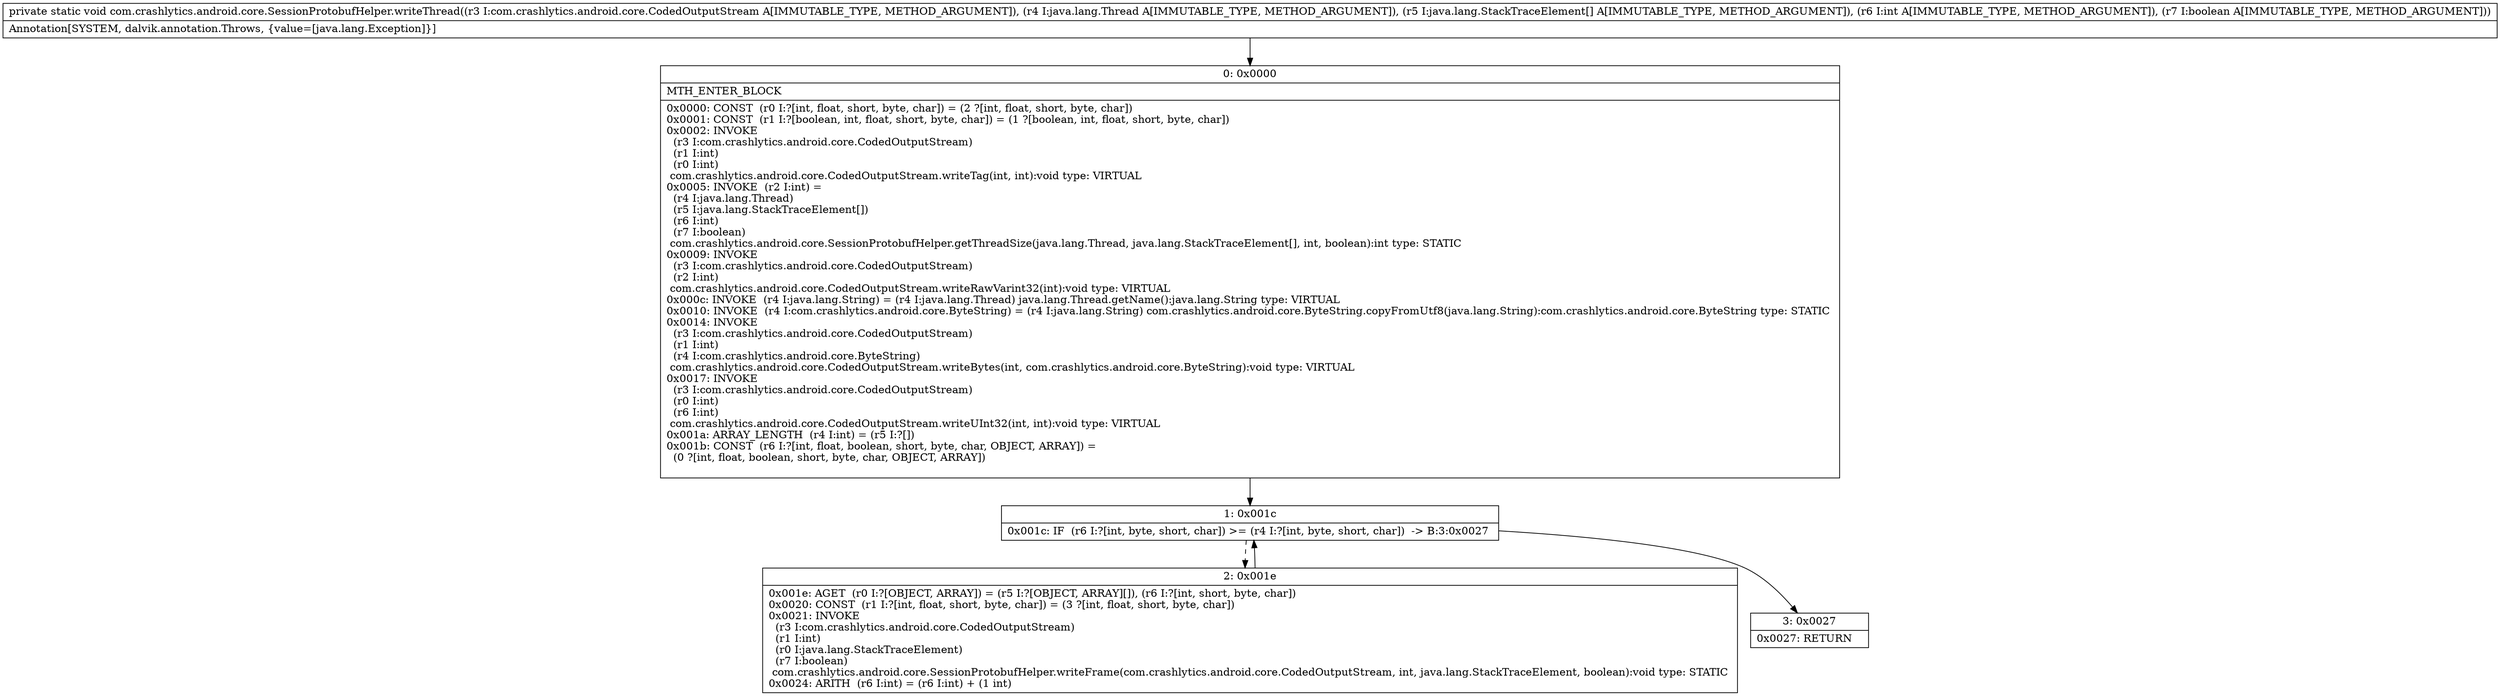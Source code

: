 digraph "CFG forcom.crashlytics.android.core.SessionProtobufHelper.writeThread(Lcom\/crashlytics\/android\/core\/CodedOutputStream;Ljava\/lang\/Thread;[Ljava\/lang\/StackTraceElement;IZ)V" {
Node_0 [shape=record,label="{0\:\ 0x0000|MTH_ENTER_BLOCK\l|0x0000: CONST  (r0 I:?[int, float, short, byte, char]) = (2 ?[int, float, short, byte, char]) \l0x0001: CONST  (r1 I:?[boolean, int, float, short, byte, char]) = (1 ?[boolean, int, float, short, byte, char]) \l0x0002: INVOKE  \l  (r3 I:com.crashlytics.android.core.CodedOutputStream)\l  (r1 I:int)\l  (r0 I:int)\l com.crashlytics.android.core.CodedOutputStream.writeTag(int, int):void type: VIRTUAL \l0x0005: INVOKE  (r2 I:int) = \l  (r4 I:java.lang.Thread)\l  (r5 I:java.lang.StackTraceElement[])\l  (r6 I:int)\l  (r7 I:boolean)\l com.crashlytics.android.core.SessionProtobufHelper.getThreadSize(java.lang.Thread, java.lang.StackTraceElement[], int, boolean):int type: STATIC \l0x0009: INVOKE  \l  (r3 I:com.crashlytics.android.core.CodedOutputStream)\l  (r2 I:int)\l com.crashlytics.android.core.CodedOutputStream.writeRawVarint32(int):void type: VIRTUAL \l0x000c: INVOKE  (r4 I:java.lang.String) = (r4 I:java.lang.Thread) java.lang.Thread.getName():java.lang.String type: VIRTUAL \l0x0010: INVOKE  (r4 I:com.crashlytics.android.core.ByteString) = (r4 I:java.lang.String) com.crashlytics.android.core.ByteString.copyFromUtf8(java.lang.String):com.crashlytics.android.core.ByteString type: STATIC \l0x0014: INVOKE  \l  (r3 I:com.crashlytics.android.core.CodedOutputStream)\l  (r1 I:int)\l  (r4 I:com.crashlytics.android.core.ByteString)\l com.crashlytics.android.core.CodedOutputStream.writeBytes(int, com.crashlytics.android.core.ByteString):void type: VIRTUAL \l0x0017: INVOKE  \l  (r3 I:com.crashlytics.android.core.CodedOutputStream)\l  (r0 I:int)\l  (r6 I:int)\l com.crashlytics.android.core.CodedOutputStream.writeUInt32(int, int):void type: VIRTUAL \l0x001a: ARRAY_LENGTH  (r4 I:int) = (r5 I:?[]) \l0x001b: CONST  (r6 I:?[int, float, boolean, short, byte, char, OBJECT, ARRAY]) = \l  (0 ?[int, float, boolean, short, byte, char, OBJECT, ARRAY])\l \l}"];
Node_1 [shape=record,label="{1\:\ 0x001c|0x001c: IF  (r6 I:?[int, byte, short, char]) \>= (r4 I:?[int, byte, short, char])  \-\> B:3:0x0027 \l}"];
Node_2 [shape=record,label="{2\:\ 0x001e|0x001e: AGET  (r0 I:?[OBJECT, ARRAY]) = (r5 I:?[OBJECT, ARRAY][]), (r6 I:?[int, short, byte, char]) \l0x0020: CONST  (r1 I:?[int, float, short, byte, char]) = (3 ?[int, float, short, byte, char]) \l0x0021: INVOKE  \l  (r3 I:com.crashlytics.android.core.CodedOutputStream)\l  (r1 I:int)\l  (r0 I:java.lang.StackTraceElement)\l  (r7 I:boolean)\l com.crashlytics.android.core.SessionProtobufHelper.writeFrame(com.crashlytics.android.core.CodedOutputStream, int, java.lang.StackTraceElement, boolean):void type: STATIC \l0x0024: ARITH  (r6 I:int) = (r6 I:int) + (1 int) \l}"];
Node_3 [shape=record,label="{3\:\ 0x0027|0x0027: RETURN   \l}"];
MethodNode[shape=record,label="{private static void com.crashlytics.android.core.SessionProtobufHelper.writeThread((r3 I:com.crashlytics.android.core.CodedOutputStream A[IMMUTABLE_TYPE, METHOD_ARGUMENT]), (r4 I:java.lang.Thread A[IMMUTABLE_TYPE, METHOD_ARGUMENT]), (r5 I:java.lang.StackTraceElement[] A[IMMUTABLE_TYPE, METHOD_ARGUMENT]), (r6 I:int A[IMMUTABLE_TYPE, METHOD_ARGUMENT]), (r7 I:boolean A[IMMUTABLE_TYPE, METHOD_ARGUMENT]))  | Annotation[SYSTEM, dalvik.annotation.Throws, \{value=[java.lang.Exception]\}]\l}"];
MethodNode -> Node_0;
Node_0 -> Node_1;
Node_1 -> Node_2[style=dashed];
Node_1 -> Node_3;
Node_2 -> Node_1;
}

